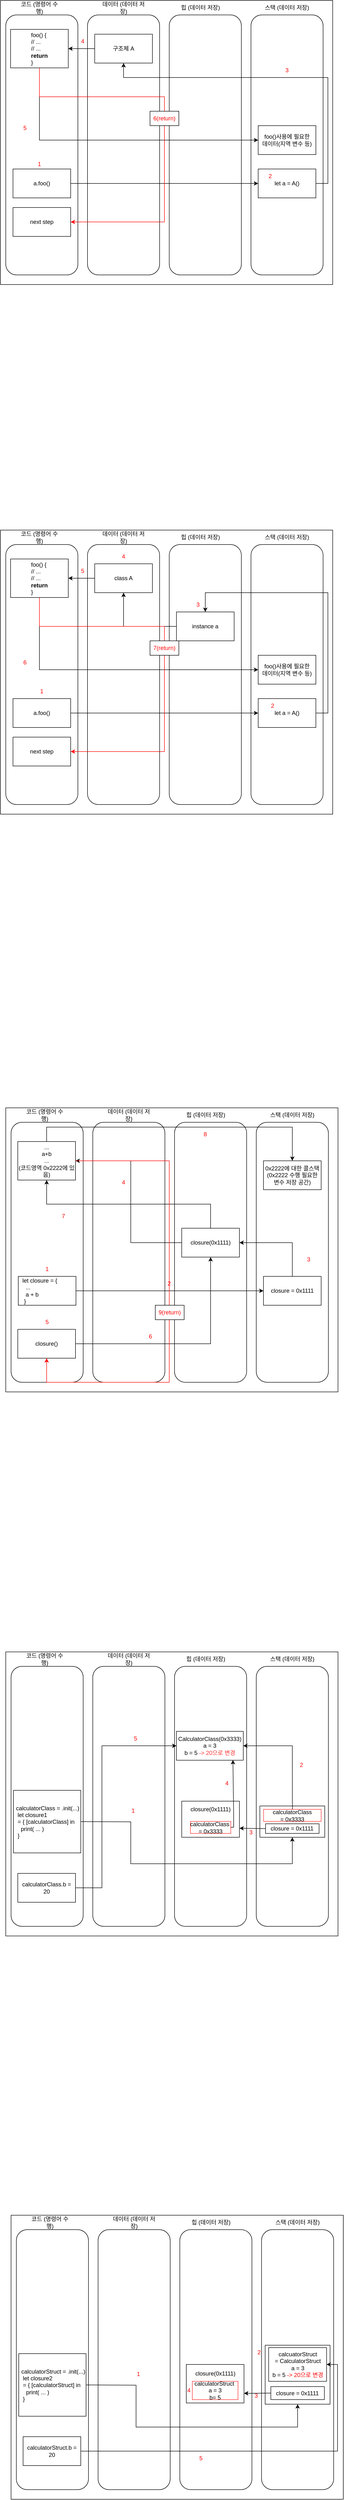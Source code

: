 <mxfile version="20.7.4" type="device"><diagram id="4_fy5eeyeW01tSd5Tfyv" name="페이지-1"><mxGraphModel dx="888" dy="675" grid="1" gridSize="10" guides="1" tooltips="1" connect="1" arrows="1" fold="1" page="1" pageScale="1" pageWidth="827" pageHeight="1169" math="0" shadow="0"><root><mxCell id="0"/><mxCell id="1" parent="0"/><mxCell id="aK59zzO3QtcPsTY-627k-2" value="" style="rounded=0;whiteSpace=wrap;html=1;" parent="1" vertex="1"><mxGeometry x="9" y="100" width="691" height="590" as="geometry"/></mxCell><mxCell id="aK59zzO3QtcPsTY-627k-4" value="" style="rounded=1;whiteSpace=wrap;html=1;" parent="1" vertex="1"><mxGeometry x="190" y="130" width="150" height="540" as="geometry"/></mxCell><mxCell id="aK59zzO3QtcPsTY-627k-5" value="" style="rounded=1;whiteSpace=wrap;html=1;" parent="1" vertex="1"><mxGeometry x="360" y="130" width="150" height="540" as="geometry"/></mxCell><mxCell id="aK59zzO3QtcPsTY-627k-6" value="" style="rounded=1;whiteSpace=wrap;html=1;" parent="1" vertex="1"><mxGeometry x="530" y="130" width="150" height="540" as="geometry"/></mxCell><mxCell id="aK59zzO3QtcPsTY-627k-7" value="구조체 A" style="rounded=0;whiteSpace=wrap;html=1;" parent="1" vertex="1"><mxGeometry x="205" y="170" width="120" height="60" as="geometry"/></mxCell><mxCell id="aK59zzO3QtcPsTY-627k-8" value="let a = A()" style="rounded=0;whiteSpace=wrap;html=1;" parent="1" vertex="1"><mxGeometry x="545" y="450" width="120" height="60" as="geometry"/></mxCell><mxCell id="aK59zzO3QtcPsTY-627k-10" value="" style="rounded=1;whiteSpace=wrap;html=1;" parent="1" vertex="1"><mxGeometry x="20" y="130" width="150" height="540" as="geometry"/></mxCell><mxCell id="aK59zzO3QtcPsTY-627k-11" value="a.foo()" style="rounded=0;whiteSpace=wrap;html=1;" parent="1" vertex="1"><mxGeometry x="35" y="450" width="120" height="60" as="geometry"/></mxCell><mxCell id="aK59zzO3QtcPsTY-627k-12" value="" style="endArrow=classic;html=1;rounded=0;exitX=1;exitY=0.5;exitDx=0;exitDy=0;entryX=0;entryY=0.5;entryDx=0;entryDy=0;" parent="1" source="aK59zzO3QtcPsTY-627k-11" target="aK59zzO3QtcPsTY-627k-8" edge="1"><mxGeometry width="50" height="50" relative="1" as="geometry"><mxPoint x="550" y="460" as="sourcePoint"/><mxPoint x="600" y="410" as="targetPoint"/><Array as="points"><mxPoint x="265" y="480"/></Array></mxGeometry></mxCell><mxCell id="aK59zzO3QtcPsTY-627k-13" value="&lt;div style=&quot;text-align: left&quot;&gt;&lt;span&gt;foo() {&lt;/span&gt;&lt;/div&gt;&lt;div style=&quot;text-align: left&quot;&gt;// ...&lt;/div&gt;&lt;div style=&quot;text-align: left&quot;&gt;// ...&lt;br&gt;&lt;b&gt;return&lt;/b&gt;&lt;/div&gt;&lt;div style=&quot;text-align: left&quot;&gt;&lt;span&gt;}&lt;/span&gt;&lt;/div&gt;" style="rounded=0;whiteSpace=wrap;html=1;" parent="1" vertex="1"><mxGeometry x="30" y="160" width="120" height="80" as="geometry"/></mxCell><mxCell id="aK59zzO3QtcPsTY-627k-14" value="" style="endArrow=classic;html=1;rounded=0;exitX=0;exitY=0.5;exitDx=0;exitDy=0;entryX=1;entryY=0.5;entryDx=0;entryDy=0;" parent="1" source="aK59zzO3QtcPsTY-627k-7" target="aK59zzO3QtcPsTY-627k-13" edge="1"><mxGeometry width="50" height="50" relative="1" as="geometry"><mxPoint x="550" y="440" as="sourcePoint"/><mxPoint x="600" y="390" as="targetPoint"/></mxGeometry></mxCell><mxCell id="aK59zzO3QtcPsTY-627k-15" value="" style="endArrow=classic;html=1;rounded=0;exitX=0.5;exitY=1;exitDx=0;exitDy=0;entryX=0;entryY=0.5;entryDx=0;entryDy=0;" parent="1" source="aK59zzO3QtcPsTY-627k-13" target="aK59zzO3QtcPsTY-627k-16" edge="1"><mxGeometry width="50" height="50" relative="1" as="geometry"><mxPoint x="550" y="440" as="sourcePoint"/><mxPoint x="600" y="390" as="targetPoint"/><Array as="points"><mxPoint x="90" y="390"/></Array></mxGeometry></mxCell><mxCell id="aK59zzO3QtcPsTY-627k-16" value="foo()사용에 필요한 &lt;br&gt;데이터(지역 변수 등)" style="rounded=0;whiteSpace=wrap;html=1;" parent="1" vertex="1"><mxGeometry x="545" y="360" width="120" height="60" as="geometry"/></mxCell><mxCell id="aK59zzO3QtcPsTY-627k-17" value="코드 (명령어 수행)" style="text;html=1;strokeColor=none;fillColor=none;align=center;verticalAlign=middle;whiteSpace=wrap;rounded=0;" parent="1" vertex="1"><mxGeometry x="45" y="100" width="90" height="30" as="geometry"/></mxCell><mxCell id="aK59zzO3QtcPsTY-627k-18" value="데이터 (데이터 저장)" style="text;html=1;strokeColor=none;fillColor=none;align=center;verticalAlign=middle;whiteSpace=wrap;rounded=0;" parent="1" vertex="1"><mxGeometry x="215" y="100" width="100" height="30" as="geometry"/></mxCell><mxCell id="aK59zzO3QtcPsTY-627k-19" value="힙 (데이터 저장)" style="text;html=1;strokeColor=none;fillColor=none;align=center;verticalAlign=middle;whiteSpace=wrap;rounded=0;" parent="1" vertex="1"><mxGeometry x="380" y="100" width="90" height="30" as="geometry"/></mxCell><mxCell id="aK59zzO3QtcPsTY-627k-20" value="스택 (데이터 저장)" style="text;html=1;strokeColor=none;fillColor=none;align=center;verticalAlign=middle;whiteSpace=wrap;rounded=0;" parent="1" vertex="1"><mxGeometry x="555" y="100" width="100" height="30" as="geometry"/></mxCell><mxCell id="aK59zzO3QtcPsTY-627k-21" value="&lt;font color=&quot;#ff0000&quot;&gt;1&lt;/font&gt;" style="text;html=1;strokeColor=none;fillColor=none;align=center;verticalAlign=middle;whiteSpace=wrap;rounded=0;" parent="1" vertex="1"><mxGeometry x="60" y="425" width="60" height="30" as="geometry"/></mxCell><mxCell id="aK59zzO3QtcPsTY-627k-22" value="&lt;font color=&quot;#ff0000&quot;&gt;2&lt;/font&gt;" style="text;html=1;strokeColor=none;fillColor=none;align=center;verticalAlign=middle;whiteSpace=wrap;rounded=0;" parent="1" vertex="1"><mxGeometry x="540" y="450" width="60" height="30" as="geometry"/></mxCell><mxCell id="aK59zzO3QtcPsTY-627k-23" value="&lt;font color=&quot;#ff0000&quot;&gt;3&lt;/font&gt;" style="text;html=1;strokeColor=none;fillColor=none;align=center;verticalAlign=middle;whiteSpace=wrap;rounded=0;" parent="1" vertex="1"><mxGeometry x="575" y="230" width="60" height="30" as="geometry"/></mxCell><mxCell id="aK59zzO3QtcPsTY-627k-24" value="&lt;font color=&quot;#ff0000&quot;&gt;4&lt;/font&gt;" style="text;html=1;strokeColor=none;fillColor=none;align=center;verticalAlign=middle;whiteSpace=wrap;rounded=0;" parent="1" vertex="1"><mxGeometry x="150" y="170" width="60" height="30" as="geometry"/></mxCell><mxCell id="aK59zzO3QtcPsTY-627k-26" value="next step" style="rounded=0;whiteSpace=wrap;html=1;" parent="1" vertex="1"><mxGeometry x="35" y="530" width="120" height="60" as="geometry"/></mxCell><mxCell id="aK59zzO3QtcPsTY-627k-28" value="" style="endArrow=classic;html=1;rounded=0;fontColor=#FF0000;exitX=0.5;exitY=1;exitDx=0;exitDy=0;entryX=1;entryY=0.5;entryDx=0;entryDy=0;strokeColor=#FF0000;" parent="1" source="aK59zzO3QtcPsTY-627k-13" target="aK59zzO3QtcPsTY-627k-26" edge="1"><mxGeometry width="50" height="50" relative="1" as="geometry"><mxPoint x="550" y="410" as="sourcePoint"/><mxPoint x="600" y="360" as="targetPoint"/><Array as="points"><mxPoint x="90" y="300"/><mxPoint x="350" y="300"/><mxPoint x="350" y="560"/></Array></mxGeometry></mxCell><mxCell id="aK59zzO3QtcPsTY-627k-29" value="&lt;font color=&quot;#ff0000&quot;&gt;5&lt;/font&gt;" style="text;html=1;strokeColor=none;fillColor=none;align=center;verticalAlign=middle;whiteSpace=wrap;rounded=0;" parent="1" vertex="1"><mxGeometry x="30" y="350" width="60" height="30" as="geometry"/></mxCell><mxCell id="aK59zzO3QtcPsTY-627k-25" value="&lt;font color=&quot;#ff0000&quot;&gt;6(return)&lt;/font&gt;" style="text;html=1;strokeColor=default;fillColor=default;align=center;verticalAlign=middle;whiteSpace=wrap;rounded=0;" parent="1" vertex="1"><mxGeometry x="320" y="330" width="60" height="30" as="geometry"/></mxCell><mxCell id="aK59zzO3QtcPsTY-627k-31" value="" style="rounded=0;whiteSpace=wrap;html=1;" parent="1" vertex="1"><mxGeometry x="9" y="1200" width="691" height="590" as="geometry"/></mxCell><mxCell id="aK59zzO3QtcPsTY-627k-32" value="" style="rounded=1;whiteSpace=wrap;html=1;" parent="1" vertex="1"><mxGeometry x="190" y="1230" width="150" height="540" as="geometry"/></mxCell><mxCell id="aK59zzO3QtcPsTY-627k-33" value="" style="rounded=1;whiteSpace=wrap;html=1;" parent="1" vertex="1"><mxGeometry x="360" y="1230" width="150" height="540" as="geometry"/></mxCell><mxCell id="aK59zzO3QtcPsTY-627k-34" value="" style="rounded=1;whiteSpace=wrap;html=1;" parent="1" vertex="1"><mxGeometry x="530" y="1230" width="150" height="540" as="geometry"/></mxCell><mxCell id="aK59zzO3QtcPsTY-627k-35" value="class A" style="rounded=0;whiteSpace=wrap;html=1;" parent="1" vertex="1"><mxGeometry x="205" y="1270" width="120" height="60" as="geometry"/></mxCell><mxCell id="aK59zzO3QtcPsTY-627k-36" value="let a = A()" style="rounded=0;whiteSpace=wrap;html=1;" parent="1" vertex="1"><mxGeometry x="545" y="1550" width="120" height="60" as="geometry"/></mxCell><mxCell id="aK59zzO3QtcPsTY-627k-37" value="" style="rounded=1;whiteSpace=wrap;html=1;" parent="1" vertex="1"><mxGeometry x="20" y="1230" width="150" height="540" as="geometry"/></mxCell><mxCell id="aK59zzO3QtcPsTY-627k-38" value="a.foo()" style="rounded=0;whiteSpace=wrap;html=1;" parent="1" vertex="1"><mxGeometry x="35" y="1550" width="120" height="60" as="geometry"/></mxCell><mxCell id="aK59zzO3QtcPsTY-627k-40" value="&lt;div style=&quot;text-align: left&quot;&gt;&lt;span&gt;foo() {&lt;/span&gt;&lt;/div&gt;&lt;div style=&quot;text-align: left&quot;&gt;// ...&lt;/div&gt;&lt;div style=&quot;text-align: left&quot;&gt;// ...&lt;br&gt;&lt;b&gt;return&lt;/b&gt;&lt;/div&gt;&lt;div style=&quot;text-align: left&quot;&gt;&lt;span&gt;}&lt;/span&gt;&lt;/div&gt;" style="rounded=0;whiteSpace=wrap;html=1;" parent="1" vertex="1"><mxGeometry x="30" y="1260" width="120" height="80" as="geometry"/></mxCell><mxCell id="aK59zzO3QtcPsTY-627k-41" value="" style="endArrow=classic;html=1;rounded=0;exitX=0;exitY=0.5;exitDx=0;exitDy=0;entryX=1;entryY=0.5;entryDx=0;entryDy=0;" parent="1" source="aK59zzO3QtcPsTY-627k-35" target="aK59zzO3QtcPsTY-627k-40" edge="1"><mxGeometry width="50" height="50" relative="1" as="geometry"><mxPoint x="550" y="1540" as="sourcePoint"/><mxPoint x="600" y="1490" as="targetPoint"/></mxGeometry></mxCell><mxCell id="aK59zzO3QtcPsTY-627k-43" value="foo()사용에 필요한 &lt;br&gt;데이터(지역 변수 등)" style="rounded=0;whiteSpace=wrap;html=1;" parent="1" vertex="1"><mxGeometry x="545" y="1460" width="120" height="60" as="geometry"/></mxCell><mxCell id="aK59zzO3QtcPsTY-627k-44" value="코드 (명령어 수행)" style="text;html=1;strokeColor=none;fillColor=none;align=center;verticalAlign=middle;whiteSpace=wrap;rounded=0;" parent="1" vertex="1"><mxGeometry x="45" y="1200" width="90" height="30" as="geometry"/></mxCell><mxCell id="aK59zzO3QtcPsTY-627k-45" value="데이터 (데이터 저장)" style="text;html=1;strokeColor=none;fillColor=none;align=center;verticalAlign=middle;whiteSpace=wrap;rounded=0;" parent="1" vertex="1"><mxGeometry x="215" y="1200" width="100" height="30" as="geometry"/></mxCell><mxCell id="aK59zzO3QtcPsTY-627k-46" value="힙 (데이터 저장)" style="text;html=1;strokeColor=none;fillColor=none;align=center;verticalAlign=middle;whiteSpace=wrap;rounded=0;" parent="1" vertex="1"><mxGeometry x="380" y="1200" width="90" height="30" as="geometry"/></mxCell><mxCell id="aK59zzO3QtcPsTY-627k-47" value="스택 (데이터 저장)" style="text;html=1;strokeColor=none;fillColor=none;align=center;verticalAlign=middle;whiteSpace=wrap;rounded=0;" parent="1" vertex="1"><mxGeometry x="555" y="1200" width="100" height="30" as="geometry"/></mxCell><mxCell id="aK59zzO3QtcPsTY-627k-52" value="next step" style="rounded=0;whiteSpace=wrap;html=1;" parent="1" vertex="1"><mxGeometry x="35" y="1630" width="120" height="60" as="geometry"/></mxCell><mxCell id="aK59zzO3QtcPsTY-627k-56" value="" style="endArrow=classic;html=1;rounded=0;fontColor=#FF0000;exitX=1;exitY=0.5;exitDx=0;exitDy=0;entryX=0.5;entryY=1;entryDx=0;entryDy=0;" parent="1" source="aK59zzO3QtcPsTY-627k-8" target="aK59zzO3QtcPsTY-627k-7" edge="1"><mxGeometry width="50" height="50" relative="1" as="geometry"><mxPoint x="550" y="410" as="sourcePoint"/><mxPoint x="600" y="360" as="targetPoint"/><Array as="points"><mxPoint x="690" y="480"/><mxPoint x="690" y="260"/><mxPoint x="265" y="260"/></Array></mxGeometry></mxCell><mxCell id="aK59zzO3QtcPsTY-627k-57" value="instance a" style="rounded=0;whiteSpace=wrap;html=1;" parent="1" vertex="1"><mxGeometry x="375" y="1370" width="120" height="60" as="geometry"/></mxCell><mxCell id="aK59zzO3QtcPsTY-627k-58" value="" style="endArrow=classic;html=1;rounded=0;fontColor=#FF0000;strokeColor=#000000;exitX=1;exitY=0.5;exitDx=0;exitDy=0;entryX=0;entryY=0.5;entryDx=0;entryDy=0;" parent="1" source="aK59zzO3QtcPsTY-627k-38" target="aK59zzO3QtcPsTY-627k-36" edge="1"><mxGeometry width="50" height="50" relative="1" as="geometry"><mxPoint x="550" y="1530" as="sourcePoint"/><mxPoint x="600" y="1480" as="targetPoint"/></mxGeometry></mxCell><mxCell id="aK59zzO3QtcPsTY-627k-59" value="" style="endArrow=classic;html=1;rounded=0;fontColor=#FF0000;strokeColor=#000000;exitX=1;exitY=0.5;exitDx=0;exitDy=0;entryX=0.5;entryY=0;entryDx=0;entryDy=0;" parent="1" source="aK59zzO3QtcPsTY-627k-36" target="aK59zzO3QtcPsTY-627k-57" edge="1"><mxGeometry width="50" height="50" relative="1" as="geometry"><mxPoint x="550" y="1570" as="sourcePoint"/><mxPoint x="600" y="1520" as="targetPoint"/><Array as="points"><mxPoint x="690" y="1580"/><mxPoint x="690" y="1330"/><mxPoint x="435" y="1330"/></Array></mxGeometry></mxCell><mxCell id="aK59zzO3QtcPsTY-627k-60" value="" style="endArrow=classic;html=1;rounded=0;fontColor=#FF0000;strokeColor=#000000;exitX=0;exitY=0.5;exitDx=0;exitDy=0;entryX=0.5;entryY=1;entryDx=0;entryDy=0;" parent="1" source="aK59zzO3QtcPsTY-627k-57" target="aK59zzO3QtcPsTY-627k-35" edge="1"><mxGeometry width="50" height="50" relative="1" as="geometry"><mxPoint x="550" y="1570" as="sourcePoint"/><mxPoint x="600" y="1520" as="targetPoint"/><Array as="points"><mxPoint x="265" y="1400"/></Array></mxGeometry></mxCell><mxCell id="aK59zzO3QtcPsTY-627k-61" value="" style="endArrow=classic;html=1;rounded=0;fontColor=#FF0000;strokeColor=#000000;exitX=0.5;exitY=1;exitDx=0;exitDy=0;entryX=0;entryY=0.5;entryDx=0;entryDy=0;" parent="1" source="aK59zzO3QtcPsTY-627k-40" target="aK59zzO3QtcPsTY-627k-43" edge="1"><mxGeometry width="50" height="50" relative="1" as="geometry"><mxPoint x="550" y="1330" as="sourcePoint"/><mxPoint x="600" y="1280" as="targetPoint"/><Array as="points"><mxPoint x="90" y="1490"/></Array></mxGeometry></mxCell><mxCell id="aK59zzO3QtcPsTY-627k-62" value="" style="endArrow=classic;html=1;rounded=0;fontColor=#FF0000;strokeColor=#FF0000;" parent="1" source="aK59zzO3QtcPsTY-627k-40" target="aK59zzO3QtcPsTY-627k-52" edge="1"><mxGeometry width="50" height="50" relative="1" as="geometry"><mxPoint x="90" y="1340" as="sourcePoint"/><mxPoint x="155" y="1660" as="targetPoint"/><Array as="points"><mxPoint x="90" y="1400"/><mxPoint x="350" y="1400"/><mxPoint x="350" y="1660"/></Array></mxGeometry></mxCell><mxCell id="aK59zzO3QtcPsTY-627k-63" value="&lt;font color=&quot;#ff0000&quot;&gt;7(return)&lt;/font&gt;" style="text;html=1;strokeColor=default;fillColor=default;align=center;verticalAlign=middle;whiteSpace=wrap;rounded=0;" parent="1" vertex="1"><mxGeometry x="320" y="1430" width="60" height="30" as="geometry"/></mxCell><mxCell id="aK59zzO3QtcPsTY-627k-64" value="&lt;font color=&quot;#ff0000&quot;&gt;1&lt;/font&gt;" style="text;html=1;strokeColor=none;fillColor=none;align=center;verticalAlign=middle;whiteSpace=wrap;rounded=0;" parent="1" vertex="1"><mxGeometry x="65" y="1520" width="60" height="30" as="geometry"/></mxCell><mxCell id="aK59zzO3QtcPsTY-627k-65" value="&lt;font color=&quot;#ff0000&quot;&gt;2&lt;/font&gt;" style="text;html=1;strokeColor=none;fillColor=none;align=center;verticalAlign=middle;whiteSpace=wrap;rounded=0;" parent="1" vertex="1"><mxGeometry x="545" y="1550" width="60" height="30" as="geometry"/></mxCell><mxCell id="aK59zzO3QtcPsTY-627k-66" value="&lt;font color=&quot;#ff0000&quot;&gt;3&lt;/font&gt;" style="text;html=1;strokeColor=none;fillColor=none;align=center;verticalAlign=middle;whiteSpace=wrap;rounded=0;" parent="1" vertex="1"><mxGeometry x="390" y="1340" width="60" height="30" as="geometry"/></mxCell><mxCell id="aK59zzO3QtcPsTY-627k-67" value="&lt;font color=&quot;#ff0000&quot;&gt;4&lt;/font&gt;" style="text;html=1;strokeColor=none;fillColor=none;align=center;verticalAlign=middle;whiteSpace=wrap;rounded=0;" parent="1" vertex="1"><mxGeometry x="235" y="1240" width="60" height="30" as="geometry"/></mxCell><mxCell id="aK59zzO3QtcPsTY-627k-68" value="&lt;font color=&quot;#ff0000&quot;&gt;5&lt;/font&gt;" style="text;html=1;strokeColor=none;fillColor=none;align=center;verticalAlign=middle;whiteSpace=wrap;rounded=0;" parent="1" vertex="1"><mxGeometry x="150" y="1270" width="60" height="30" as="geometry"/></mxCell><mxCell id="aK59zzO3QtcPsTY-627k-69" value="&lt;font color=&quot;#ff0000&quot;&gt;6&lt;/font&gt;" style="text;html=1;strokeColor=none;fillColor=none;align=center;verticalAlign=middle;whiteSpace=wrap;rounded=0;" parent="1" vertex="1"><mxGeometry x="30" y="1460" width="60" height="30" as="geometry"/></mxCell><mxCell id="ubq8-I50YUAPj4dd4TYB-1" value="" style="rounded=0;whiteSpace=wrap;html=1;" vertex="1" parent="1"><mxGeometry x="20" y="2400" width="691" height="590" as="geometry"/></mxCell><mxCell id="ubq8-I50YUAPj4dd4TYB-2" value="" style="rounded=1;whiteSpace=wrap;html=1;" vertex="1" parent="1"><mxGeometry x="201" y="2430" width="150" height="540" as="geometry"/></mxCell><mxCell id="ubq8-I50YUAPj4dd4TYB-3" value="" style="rounded=1;whiteSpace=wrap;html=1;" vertex="1" parent="1"><mxGeometry x="371" y="2430" width="150" height="540" as="geometry"/></mxCell><mxCell id="ubq8-I50YUAPj4dd4TYB-4" value="" style="rounded=1;whiteSpace=wrap;html=1;" vertex="1" parent="1"><mxGeometry x="541" y="2430" width="150" height="540" as="geometry"/></mxCell><mxCell id="ubq8-I50YUAPj4dd4TYB-7" value="" style="rounded=1;whiteSpace=wrap;html=1;" vertex="1" parent="1"><mxGeometry x="31" y="2430" width="150" height="540" as="geometry"/></mxCell><mxCell id="ubq8-I50YUAPj4dd4TYB-8" value="&amp;nbsp; let closure = {&amp;nbsp;&lt;br&gt;&amp;nbsp; &amp;nbsp; ...&amp;nbsp;&lt;br&gt;&amp;nbsp; &amp;nbsp; a + b&lt;br&gt;&amp;nbsp; &amp;nbsp;}" style="rounded=0;whiteSpace=wrap;html=1;align=left;" vertex="1" parent="1"><mxGeometry x="46" y="2750" width="120" height="60" as="geometry"/></mxCell><mxCell id="ubq8-I50YUAPj4dd4TYB-12" value="코드 (명령어 수행)" style="text;html=1;strokeColor=none;fillColor=none;align=center;verticalAlign=middle;whiteSpace=wrap;rounded=0;" vertex="1" parent="1"><mxGeometry x="56" y="2400" width="90" height="30" as="geometry"/></mxCell><mxCell id="ubq8-I50YUAPj4dd4TYB-13" value="데이터 (데이터 저장)" style="text;html=1;strokeColor=none;fillColor=none;align=center;verticalAlign=middle;whiteSpace=wrap;rounded=0;" vertex="1" parent="1"><mxGeometry x="226" y="2400" width="100" height="30" as="geometry"/></mxCell><mxCell id="ubq8-I50YUAPj4dd4TYB-14" value="힙 (데이터 저장)" style="text;html=1;strokeColor=none;fillColor=none;align=center;verticalAlign=middle;whiteSpace=wrap;rounded=0;" vertex="1" parent="1"><mxGeometry x="391" y="2400" width="90" height="30" as="geometry"/></mxCell><mxCell id="ubq8-I50YUAPj4dd4TYB-15" value="스택 (데이터 저장)" style="text;html=1;strokeColor=none;fillColor=none;align=center;verticalAlign=middle;whiteSpace=wrap;rounded=0;" vertex="1" parent="1"><mxGeometry x="566" y="2400" width="100" height="30" as="geometry"/></mxCell><mxCell id="ubq8-I50YUAPj4dd4TYB-16" value="closure()" style="rounded=0;whiteSpace=wrap;html=1;" vertex="1" parent="1"><mxGeometry x="45" y="2860" width="120" height="60" as="geometry"/></mxCell><mxCell id="ubq8-I50YUAPj4dd4TYB-18" value="" style="endArrow=classic;html=1;rounded=0;fontColor=#FF0000;strokeColor=#000000;exitX=1;exitY=0.5;exitDx=0;exitDy=0;entryX=0;entryY=0.5;entryDx=0;entryDy=0;" edge="1" parent="1" source="ubq8-I50YUAPj4dd4TYB-8"><mxGeometry width="50" height="50" relative="1" as="geometry"><mxPoint x="561" y="2730" as="sourcePoint"/><mxPoint x="556" y="2780" as="targetPoint"/></mxGeometry></mxCell><mxCell id="ubq8-I50YUAPj4dd4TYB-24" value="&lt;font color=&quot;#ff0000&quot;&gt;1&lt;/font&gt;" style="text;html=1;strokeColor=none;fillColor=none;align=center;verticalAlign=middle;whiteSpace=wrap;rounded=0;" vertex="1" parent="1"><mxGeometry x="76" y="2720" width="60" height="30" as="geometry"/></mxCell><mxCell id="ubq8-I50YUAPj4dd4TYB-30" value="closure = 0x1111" style="rounded=0;whiteSpace=wrap;html=1;" vertex="1" parent="1"><mxGeometry x="556" y="2750" width="120" height="60" as="geometry"/></mxCell><mxCell id="ubq8-I50YUAPj4dd4TYB-31" value="closure(0x1111)" style="rounded=0;whiteSpace=wrap;html=1;" vertex="1" parent="1"><mxGeometry x="386" y="2650" width="120" height="60" as="geometry"/></mxCell><mxCell id="ubq8-I50YUAPj4dd4TYB-33" value="...&lt;br&gt;a+b&lt;br&gt;...&lt;br&gt;(코드영역 0x2222에 있음)" style="rounded=0;whiteSpace=wrap;html=1;" vertex="1" parent="1"><mxGeometry x="45" y="2470" width="120" height="80" as="geometry"/></mxCell><mxCell id="ubq8-I50YUAPj4dd4TYB-34" value="&lt;font color=&quot;#ff0000&quot;&gt;2&lt;/font&gt;" style="text;html=1;strokeColor=none;fillColor=none;align=center;verticalAlign=middle;whiteSpace=wrap;rounded=0;" vertex="1" parent="1"><mxGeometry x="330" y="2750" width="60" height="30" as="geometry"/></mxCell><mxCell id="ubq8-I50YUAPj4dd4TYB-35" value="&lt;font color=&quot;#ff0000&quot;&gt;3&lt;/font&gt;" style="text;html=1;strokeColor=none;fillColor=none;align=center;verticalAlign=middle;whiteSpace=wrap;rounded=0;" vertex="1" parent="1"><mxGeometry x="620" y="2700" width="60" height="30" as="geometry"/></mxCell><mxCell id="ubq8-I50YUAPj4dd4TYB-36" value="" style="endArrow=classic;html=1;rounded=0;fontColor=#FF0000;strokeColor=#000000;exitX=0.5;exitY=0;exitDx=0;exitDy=0;entryX=1;entryY=0.5;entryDx=0;entryDy=0;" edge="1" parent="1" source="ubq8-I50YUAPj4dd4TYB-30" target="ubq8-I50YUAPj4dd4TYB-31"><mxGeometry width="50" height="50" relative="1" as="geometry"><mxPoint x="176" y="2790" as="sourcePoint"/><mxPoint x="566" y="2790" as="targetPoint"/><Array as="points"><mxPoint x="616" y="2680"/></Array></mxGeometry></mxCell><mxCell id="ubq8-I50YUAPj4dd4TYB-37" value="" style="endArrow=classic;html=1;rounded=0;fontColor=#FF0000;strokeColor=#000000;exitX=0;exitY=0.5;exitDx=0;exitDy=0;entryX=1;entryY=0.5;entryDx=0;entryDy=0;" edge="1" parent="1" source="ubq8-I50YUAPj4dd4TYB-31" target="ubq8-I50YUAPj4dd4TYB-33"><mxGeometry width="50" height="50" relative="1" as="geometry"><mxPoint x="626" y="2760" as="sourcePoint"/><mxPoint x="516" y="2690" as="targetPoint"/><Array as="points"><mxPoint x="280" y="2680"/><mxPoint x="280" y="2510"/></Array></mxGeometry></mxCell><mxCell id="ubq8-I50YUAPj4dd4TYB-38" value="&lt;font color=&quot;#ff0000&quot;&gt;4&lt;/font&gt;" style="text;html=1;strokeColor=none;fillColor=none;align=center;verticalAlign=middle;whiteSpace=wrap;rounded=0;" vertex="1" parent="1"><mxGeometry x="235" y="2540" width="60" height="30" as="geometry"/></mxCell><mxCell id="ubq8-I50YUAPj4dd4TYB-39" value="&lt;font color=&quot;#ff0000&quot;&gt;5&lt;/font&gt;" style="text;html=1;strokeColor=none;fillColor=none;align=center;verticalAlign=middle;whiteSpace=wrap;rounded=0;" vertex="1" parent="1"><mxGeometry x="76" y="2830" width="60" height="30" as="geometry"/></mxCell><mxCell id="ubq8-I50YUAPj4dd4TYB-41" value="" style="endArrow=classic;html=1;rounded=0;fontColor=#FF0000;strokeColor=#000000;exitX=1;exitY=0.5;exitDx=0;exitDy=0;entryX=0.5;entryY=1;entryDx=0;entryDy=0;" edge="1" parent="1" source="ubq8-I50YUAPj4dd4TYB-16" target="ubq8-I50YUAPj4dd4TYB-31"><mxGeometry width="50" height="50" relative="1" as="geometry"><mxPoint x="176" y="2790" as="sourcePoint"/><mxPoint x="566" y="2790" as="targetPoint"/><Array as="points"><mxPoint x="446" y="2890"/></Array></mxGeometry></mxCell><mxCell id="ubq8-I50YUAPj4dd4TYB-42" value="" style="endArrow=classic;html=1;rounded=0;fontColor=#FF0000;strokeColor=#000000;exitX=0.5;exitY=0;exitDx=0;exitDy=0;entryX=0.5;entryY=1;entryDx=0;entryDy=0;" edge="1" parent="1" source="ubq8-I50YUAPj4dd4TYB-31" target="ubq8-I50YUAPj4dd4TYB-33"><mxGeometry width="50" height="50" relative="1" as="geometry"><mxPoint x="175" y="2900" as="sourcePoint"/><mxPoint x="456" y="2720" as="targetPoint"/><Array as="points"><mxPoint x="446" y="2600"/><mxPoint x="105" y="2600"/></Array></mxGeometry></mxCell><mxCell id="ubq8-I50YUAPj4dd4TYB-43" value="&lt;font color=&quot;#ff0000&quot;&gt;6&lt;/font&gt;" style="text;html=1;strokeColor=none;fillColor=none;align=center;verticalAlign=middle;whiteSpace=wrap;rounded=0;" vertex="1" parent="1"><mxGeometry x="291" y="2860" width="60" height="30" as="geometry"/></mxCell><mxCell id="ubq8-I50YUAPj4dd4TYB-44" value="&lt;font color=&quot;#ff0000&quot;&gt;7&lt;/font&gt;" style="text;html=1;strokeColor=none;fillColor=none;align=center;verticalAlign=middle;whiteSpace=wrap;rounded=0;" vertex="1" parent="1"><mxGeometry x="110" y="2610" width="60" height="30" as="geometry"/></mxCell><mxCell id="ubq8-I50YUAPj4dd4TYB-45" value="" style="endArrow=classic;html=1;rounded=0;exitX=0.5;exitY=0;exitDx=0;exitDy=0;" edge="1" parent="1" source="ubq8-I50YUAPj4dd4TYB-33" target="ubq8-I50YUAPj4dd4TYB-46"><mxGeometry width="50" height="50" relative="1" as="geometry"><mxPoint x="390" y="2600" as="sourcePoint"/><mxPoint x="440" y="2550" as="targetPoint"/><Array as="points"><mxPoint x="105" y="2440"/><mxPoint x="616" y="2440"/></Array></mxGeometry></mxCell><mxCell id="ubq8-I50YUAPj4dd4TYB-46" value="0x2222에 대한 콜스택&lt;br&gt;(0x2222 수행 필요한 변수 저장 공간)" style="rounded=0;whiteSpace=wrap;html=1;" vertex="1" parent="1"><mxGeometry x="556" y="2510" width="120" height="60" as="geometry"/></mxCell><mxCell id="ubq8-I50YUAPj4dd4TYB-47" value="&lt;font color=&quot;#ff0000&quot;&gt;8&lt;/font&gt;" style="text;html=1;strokeColor=none;fillColor=none;align=center;verticalAlign=middle;whiteSpace=wrap;rounded=0;" vertex="1" parent="1"><mxGeometry x="405" y="2440" width="60" height="30" as="geometry"/></mxCell><mxCell id="ubq8-I50YUAPj4dd4TYB-49" value="" style="endArrow=classic;html=1;rounded=0;fontColor=#FF0000;strokeColor=#FF0000;entryX=0.5;entryY=1;entryDx=0;entryDy=0;exitX=1;exitY=0.5;exitDx=0;exitDy=0;" edge="1" parent="1" source="ubq8-I50YUAPj4dd4TYB-33" target="ubq8-I50YUAPj4dd4TYB-16"><mxGeometry width="50" height="50" relative="1" as="geometry"><mxPoint x="165" y="2450" as="sourcePoint"/><mxPoint x="230" y="2770" as="targetPoint"/><Array as="points"><mxPoint x="165" y="2510"/><mxPoint x="360" y="2510"/><mxPoint x="360" y="2640"/><mxPoint x="360" y="2970"/><mxPoint x="105" y="2970"/></Array></mxGeometry></mxCell><mxCell id="ubq8-I50YUAPj4dd4TYB-48" value="&lt;font color=&quot;#ff0000&quot;&gt;9(return)&lt;/font&gt;" style="text;html=1;strokeColor=default;fillColor=default;align=center;verticalAlign=middle;whiteSpace=wrap;rounded=0;" vertex="1" parent="1"><mxGeometry x="331" y="2810" width="60" height="30" as="geometry"/></mxCell><mxCell id="ubq8-I50YUAPj4dd4TYB-83" value="" style="rounded=0;whiteSpace=wrap;html=1;" vertex="1" parent="1"><mxGeometry x="20" y="3530" width="691" height="590" as="geometry"/></mxCell><mxCell id="ubq8-I50YUAPj4dd4TYB-84" value="" style="rounded=1;whiteSpace=wrap;html=1;" vertex="1" parent="1"><mxGeometry x="201" y="3560" width="150" height="540" as="geometry"/></mxCell><mxCell id="ubq8-I50YUAPj4dd4TYB-85" value="" style="rounded=1;whiteSpace=wrap;html=1;" vertex="1" parent="1"><mxGeometry x="371" y="3560" width="150" height="540" as="geometry"/></mxCell><mxCell id="ubq8-I50YUAPj4dd4TYB-86" value="" style="rounded=1;whiteSpace=wrap;html=1;" vertex="1" parent="1"><mxGeometry x="541" y="3560" width="150" height="540" as="geometry"/></mxCell><mxCell id="ubq8-I50YUAPj4dd4TYB-87" value="" style="rounded=1;whiteSpace=wrap;html=1;" vertex="1" parent="1"><mxGeometry x="31" y="3560" width="150" height="540" as="geometry"/></mxCell><mxCell id="ubq8-I50YUAPj4dd4TYB-88" value="&amp;nbsp;calculatorClass = .init(...)&lt;br&gt;&amp;nbsp; let closure1 &lt;br&gt;&amp;nbsp; = { [calculatorClass] in&amp;nbsp;&lt;br&gt;&amp;nbsp; &amp;nbsp; print( ... )&lt;br&gt;&amp;nbsp; }" style="rounded=0;whiteSpace=wrap;html=1;align=left;" vertex="1" parent="1"><mxGeometry x="36" y="3817.5" width="140" height="130" as="geometry"/></mxCell><mxCell id="ubq8-I50YUAPj4dd4TYB-89" value="코드 (명령어 수행)" style="text;html=1;strokeColor=none;fillColor=none;align=center;verticalAlign=middle;whiteSpace=wrap;rounded=0;" vertex="1" parent="1"><mxGeometry x="56" y="3530" width="90" height="30" as="geometry"/></mxCell><mxCell id="ubq8-I50YUAPj4dd4TYB-90" value="데이터 (데이터 저장)" style="text;html=1;strokeColor=none;fillColor=none;align=center;verticalAlign=middle;whiteSpace=wrap;rounded=0;" vertex="1" parent="1"><mxGeometry x="226" y="3530" width="100" height="30" as="geometry"/></mxCell><mxCell id="ubq8-I50YUAPj4dd4TYB-91" value="힙 (데이터 저장)" style="text;html=1;strokeColor=none;fillColor=none;align=center;verticalAlign=middle;whiteSpace=wrap;rounded=0;" vertex="1" parent="1"><mxGeometry x="391" y="3530" width="90" height="30" as="geometry"/></mxCell><mxCell id="ubq8-I50YUAPj4dd4TYB-92" value="스택 (데이터 저장)" style="text;html=1;strokeColor=none;fillColor=none;align=center;verticalAlign=middle;whiteSpace=wrap;rounded=0;" vertex="1" parent="1"><mxGeometry x="566" y="3530" width="100" height="30" as="geometry"/></mxCell><mxCell id="ubq8-I50YUAPj4dd4TYB-93" value="calculatorClass.b = 20" style="rounded=0;whiteSpace=wrap;html=1;" vertex="1" parent="1"><mxGeometry x="45" y="3990" width="120" height="60" as="geometry"/></mxCell><mxCell id="ubq8-I50YUAPj4dd4TYB-96" value="&lt;br&gt;&lt;br&gt;" style="rounded=0;whiteSpace=wrap;html=1;" vertex="1" parent="1"><mxGeometry x="548.5" y="3850" width="135" height="65" as="geometry"/></mxCell><mxCell id="ubq8-I50YUAPj4dd4TYB-97" value="&lt;div style=&quot;&quot;&gt;&lt;span style=&quot;background-color: initial;&quot;&gt;closure(0x1111)&lt;/span&gt;&lt;/div&gt;&lt;div style=&quot;&quot;&gt;&lt;span style=&quot;background-color: initial;&quot;&gt;&lt;br&gt;&lt;/span&gt;&lt;/div&gt;&lt;div style=&quot;&quot;&gt;&lt;br&gt;&lt;/div&gt;&lt;div style=&quot;&quot;&gt;&lt;br&gt;&lt;/div&gt;" style="rounded=0;whiteSpace=wrap;html=1;align=center;" vertex="1" parent="1"><mxGeometry x="386" y="3840" width="120" height="75" as="geometry"/></mxCell><mxCell id="ubq8-I50YUAPj4dd4TYB-100" value="&lt;font color=&quot;#ff0000&quot;&gt;1&lt;/font&gt;" style="text;html=1;strokeColor=none;fillColor=none;align=center;verticalAlign=middle;whiteSpace=wrap;rounded=0;" vertex="1" parent="1"><mxGeometry x="255" y="3845" width="60" height="30" as="geometry"/></mxCell><mxCell id="ubq8-I50YUAPj4dd4TYB-114" value="CalculatorClass(0x3333)&lt;br&gt;a = 3&lt;br&gt;b = 5 &lt;font color=&quot;#ff3333&quot;&gt;-&amp;gt; 20으로 변경&lt;/font&gt;" style="rounded=0;whiteSpace=wrap;html=1;" vertex="1" parent="1"><mxGeometry x="375" y="3695" width="139" height="60" as="geometry"/></mxCell><mxCell id="ubq8-I50YUAPj4dd4TYB-115" value="" style="endArrow=classic;html=1;rounded=0;fontColor=#FF3333;exitX=1;exitY=0.5;exitDx=0;exitDy=0;entryX=0.5;entryY=1;entryDx=0;entryDy=0;" edge="1" parent="1" source="ubq8-I50YUAPj4dd4TYB-88" target="ubq8-I50YUAPj4dd4TYB-96"><mxGeometry width="50" height="50" relative="1" as="geometry"><mxPoint x="390" y="3870" as="sourcePoint"/><mxPoint x="440" y="3820" as="targetPoint"/><Array as="points"><mxPoint x="280" y="3883"/><mxPoint x="280" y="3970"/><mxPoint x="616" y="3970"/></Array></mxGeometry></mxCell><mxCell id="ubq8-I50YUAPj4dd4TYB-116" value="&lt;div style=&quot;border-color: var(--border-color); color: rgb(0, 0, 0);&quot;&gt;calculatorClass&amp;nbsp;&lt;/div&gt;&lt;div style=&quot;border-color: var(--border-color); color: rgb(0, 0, 0);&quot;&gt;= 0x3333&lt;/div&gt;" style="rounded=0;whiteSpace=wrap;html=1;fontColor=#FF3333;strokeColor=#FF3333;" vertex="1" parent="1"><mxGeometry x="404" y="3882" width="84" height="25" as="geometry"/></mxCell><mxCell id="ubq8-I50YUAPj4dd4TYB-118" value="calculatorClass&lt;br&gt;= 0x3333" style="rounded=0;whiteSpace=wrap;html=1;strokeColor=#FF3333;" vertex="1" parent="1"><mxGeometry x="556.25" y="3857" width="119.75" height="25" as="geometry"/></mxCell><mxCell id="ubq8-I50YUAPj4dd4TYB-119" value="" style="endArrow=classic;html=1;rounded=0;fontColor=#FF3333;entryX=1;entryY=0.5;entryDx=0;entryDy=0;exitX=0.5;exitY=0;exitDx=0;exitDy=0;" edge="1" parent="1" source="ubq8-I50YUAPj4dd4TYB-118" target="ubq8-I50YUAPj4dd4TYB-114"><mxGeometry width="50" height="50" relative="1" as="geometry"><mxPoint x="390" y="3900" as="sourcePoint"/><mxPoint x="440" y="3850" as="targetPoint"/><Array as="points"><mxPoint x="616" y="3725"/></Array></mxGeometry></mxCell><mxCell id="ubq8-I50YUAPj4dd4TYB-122" value="" style="endArrow=classic;html=1;rounded=0;fontColor=#FF3333;exitX=1;exitY=0.5;exitDx=0;exitDy=0;entryX=0.845;entryY=0.992;entryDx=0;entryDy=0;entryPerimeter=0;" edge="1" parent="1" source="ubq8-I50YUAPj4dd4TYB-116" target="ubq8-I50YUAPj4dd4TYB-114"><mxGeometry width="50" height="50" relative="1" as="geometry"><mxPoint x="390" y="3900" as="sourcePoint"/><mxPoint x="440" y="3850" as="targetPoint"/><Array as="points"><mxPoint x="494" y="3894"/><mxPoint x="494" y="3870"/></Array></mxGeometry></mxCell><mxCell id="ubq8-I50YUAPj4dd4TYB-123" value="&lt;font color=&quot;#ff0000&quot;&gt;2&lt;/font&gt;" style="text;html=1;strokeColor=none;fillColor=none;align=center;verticalAlign=middle;whiteSpace=wrap;rounded=0;" vertex="1" parent="1"><mxGeometry x="605" y="3750" width="60" height="30" as="geometry"/></mxCell><mxCell id="ubq8-I50YUAPj4dd4TYB-125" value="&lt;font color=&quot;#ff0000&quot;&gt;4&lt;/font&gt;" style="text;html=1;strokeColor=none;fillColor=none;align=center;verticalAlign=middle;whiteSpace=wrap;rounded=0;" vertex="1" parent="1"><mxGeometry x="450" y="3787.5" width="60" height="30" as="geometry"/></mxCell><mxCell id="ubq8-I50YUAPj4dd4TYB-126" value="&lt;font color=&quot;#ff0000&quot;&gt;3&lt;/font&gt;" style="text;html=1;strokeColor=none;fillColor=none;align=center;verticalAlign=middle;whiteSpace=wrap;rounded=0;" vertex="1" parent="1"><mxGeometry x="500.31" y="3890" width="60" height="30" as="geometry"/></mxCell><mxCell id="ubq8-I50YUAPj4dd4TYB-127" value="" style="endArrow=classic;html=1;rounded=0;fontColor=#FF3333;exitX=1;exitY=0.5;exitDx=0;exitDy=0;entryX=0;entryY=0.5;entryDx=0;entryDy=0;" edge="1" parent="1" source="ubq8-I50YUAPj4dd4TYB-93" target="ubq8-I50YUAPj4dd4TYB-114"><mxGeometry width="50" height="50" relative="1" as="geometry"><mxPoint x="380" y="3830" as="sourcePoint"/><mxPoint x="430" y="3780" as="targetPoint"/><Array as="points"><mxPoint x="220" y="4020"/><mxPoint x="220" y="3725"/></Array></mxGeometry></mxCell><mxCell id="ubq8-I50YUAPj4dd4TYB-128" value="&lt;font color=&quot;#ff0000&quot;&gt;5&lt;/font&gt;" style="text;html=1;strokeColor=none;fillColor=none;align=center;verticalAlign=middle;whiteSpace=wrap;rounded=0;" vertex="1" parent="1"><mxGeometry x="260" y="3695" width="60" height="30" as="geometry"/></mxCell><mxCell id="ubq8-I50YUAPj4dd4TYB-129" value="" style="endArrow=classic;html=1;rounded=0;fontColor=#FF3333;exitX=0;exitY=0.5;exitDx=0;exitDy=0;entryX=1;entryY=0.75;entryDx=0;entryDy=0;" edge="1" parent="1" source="ubq8-I50YUAPj4dd4TYB-130" target="ubq8-I50YUAPj4dd4TYB-97"><mxGeometry width="50" height="50" relative="1" as="geometry"><mxPoint x="380" y="3840" as="sourcePoint"/><mxPoint x="430" y="3790" as="targetPoint"/></mxGeometry></mxCell><mxCell id="ubq8-I50YUAPj4dd4TYB-130" value="closure = 0x1111" style="rounded=0;whiteSpace=wrap;html=1;" vertex="1" parent="1"><mxGeometry x="560.31" y="3887" width="111.37" height="20" as="geometry"/></mxCell><mxCell id="ubq8-I50YUAPj4dd4TYB-132" value="" style="rounded=0;whiteSpace=wrap;html=1;" vertex="1" parent="1"><mxGeometry x="31" y="4700" width="691" height="590" as="geometry"/></mxCell><mxCell id="ubq8-I50YUAPj4dd4TYB-133" value="" style="rounded=1;whiteSpace=wrap;html=1;" vertex="1" parent="1"><mxGeometry x="212" y="4730" width="150" height="540" as="geometry"/></mxCell><mxCell id="ubq8-I50YUAPj4dd4TYB-134" value="" style="rounded=1;whiteSpace=wrap;html=1;" vertex="1" parent="1"><mxGeometry x="382" y="4730" width="150" height="540" as="geometry"/></mxCell><mxCell id="ubq8-I50YUAPj4dd4TYB-135" value="" style="rounded=1;whiteSpace=wrap;html=1;" vertex="1" parent="1"><mxGeometry x="552" y="4730" width="150" height="540" as="geometry"/></mxCell><mxCell id="ubq8-I50YUAPj4dd4TYB-136" value="" style="rounded=1;whiteSpace=wrap;html=1;" vertex="1" parent="1"><mxGeometry x="42" y="4730" width="150" height="540" as="geometry"/></mxCell><mxCell id="ubq8-I50YUAPj4dd4TYB-137" value="&amp;nbsp;calculatorStruct = .init(...)&lt;br&gt;&amp;nbsp; let closure2&lt;br&gt;&amp;nbsp; = { [calculatorStruct] in&amp;nbsp;&lt;br&gt;&amp;nbsp; &amp;nbsp; print( ... )&lt;br&gt;&amp;nbsp; }" style="rounded=0;whiteSpace=wrap;html=1;align=left;" vertex="1" parent="1"><mxGeometry x="47" y="4987.5" width="140" height="130" as="geometry"/></mxCell><mxCell id="ubq8-I50YUAPj4dd4TYB-138" value="코드 (명령어 수행)" style="text;html=1;strokeColor=none;fillColor=none;align=center;verticalAlign=middle;whiteSpace=wrap;rounded=0;" vertex="1" parent="1"><mxGeometry x="67" y="4700" width="90" height="30" as="geometry"/></mxCell><mxCell id="ubq8-I50YUAPj4dd4TYB-139" value="데이터 (데이터 저장)" style="text;html=1;strokeColor=none;fillColor=none;align=center;verticalAlign=middle;whiteSpace=wrap;rounded=0;" vertex="1" parent="1"><mxGeometry x="237" y="4700" width="100" height="30" as="geometry"/></mxCell><mxCell id="ubq8-I50YUAPj4dd4TYB-140" value="힙 (데이터 저장)" style="text;html=1;strokeColor=none;fillColor=none;align=center;verticalAlign=middle;whiteSpace=wrap;rounded=0;" vertex="1" parent="1"><mxGeometry x="402" y="4700" width="90" height="30" as="geometry"/></mxCell><mxCell id="ubq8-I50YUAPj4dd4TYB-141" value="스택 (데이터 저장)" style="text;html=1;strokeColor=none;fillColor=none;align=center;verticalAlign=middle;whiteSpace=wrap;rounded=0;" vertex="1" parent="1"><mxGeometry x="577" y="4700" width="100" height="30" as="geometry"/></mxCell><mxCell id="ubq8-I50YUAPj4dd4TYB-142" value="calculatorStruct.b = 20" style="rounded=0;whiteSpace=wrap;html=1;" vertex="1" parent="1"><mxGeometry x="56" y="5160" width="120" height="60" as="geometry"/></mxCell><mxCell id="ubq8-I50YUAPj4dd4TYB-143" value="&lt;br&gt;&lt;br&gt;" style="rounded=0;whiteSpace=wrap;html=1;" vertex="1" parent="1"><mxGeometry x="559.49" y="4970" width="135" height="122.5" as="geometry"/></mxCell><mxCell id="ubq8-I50YUAPj4dd4TYB-144" value="&lt;div style=&quot;&quot;&gt;&lt;span style=&quot;background-color: initial;&quot;&gt;closure(0x1111)&lt;/span&gt;&lt;/div&gt;&lt;div style=&quot;&quot;&gt;&lt;span style=&quot;background-color: initial;&quot;&gt;&lt;br&gt;&lt;/span&gt;&lt;/div&gt;&lt;div style=&quot;&quot;&gt;&lt;br&gt;&lt;/div&gt;&lt;div style=&quot;&quot;&gt;&lt;br&gt;&lt;/div&gt;" style="rounded=0;whiteSpace=wrap;html=1;align=center;" vertex="1" parent="1"><mxGeometry x="395.5" y="5010" width="120" height="80" as="geometry"/></mxCell><mxCell id="ubq8-I50YUAPj4dd4TYB-145" value="&lt;font color=&quot;#ff0000&quot;&gt;1&lt;/font&gt;" style="text;html=1;strokeColor=none;fillColor=none;align=center;verticalAlign=middle;whiteSpace=wrap;rounded=0;" vertex="1" parent="1"><mxGeometry x="266" y="5015" width="60" height="30" as="geometry"/></mxCell><mxCell id="ubq8-I50YUAPj4dd4TYB-146" value="calcuatorStruct&lt;br&gt;= CalculatorStruct&lt;br&gt;a = 3&lt;br&gt;b = 5 &lt;font color=&quot;#ff0000&quot;&gt;-&amp;gt; 20으로 변경&lt;/font&gt;" style="rounded=0;whiteSpace=wrap;html=1;" vertex="1" parent="1"><mxGeometry x="566.75" y="4975" width="120.5" height="70" as="geometry"/></mxCell><mxCell id="ubq8-I50YUAPj4dd4TYB-147" value="" style="endArrow=classic;html=1;rounded=0;fontColor=#FF3333;exitX=1;exitY=0.5;exitDx=0;exitDy=0;entryX=0.5;entryY=1;entryDx=0;entryDy=0;" edge="1" parent="1" source="ubq8-I50YUAPj4dd4TYB-137" target="ubq8-I50YUAPj4dd4TYB-143"><mxGeometry width="50" height="50" relative="1" as="geometry"><mxPoint x="401" y="5040" as="sourcePoint"/><mxPoint x="451" y="4990" as="targetPoint"/><Array as="points"><mxPoint x="291" y="5053"/><mxPoint x="291" y="5140"/><mxPoint x="627" y="5140"/></Array></mxGeometry></mxCell><mxCell id="ubq8-I50YUAPj4dd4TYB-148" value="&lt;div style=&quot;border-color: var(--border-color); color: rgb(0, 0, 0);&quot;&gt;calculatorStruct&amp;nbsp;&lt;/div&gt;&lt;div style=&quot;border-color: var(--border-color); color: rgb(0, 0, 0);&quot;&gt;a = 3&lt;/div&gt;&lt;div style=&quot;border-color: var(--border-color); color: rgb(0, 0, 0);&quot;&gt;b= 5&lt;/div&gt;" style="rounded=0;whiteSpace=wrap;html=1;fontColor=#FF3333;strokeColor=#FF3333;" vertex="1" parent="1"><mxGeometry x="408" y="5045" width="95" height="38" as="geometry"/></mxCell><mxCell id="ubq8-I50YUAPj4dd4TYB-153" value="&lt;font color=&quot;#ff0000&quot;&gt;4&lt;/font&gt;" style="text;html=1;strokeColor=none;fillColor=none;align=center;verticalAlign=middle;whiteSpace=wrap;rounded=0;" vertex="1" parent="1"><mxGeometry x="371" y="5049" width="60" height="30" as="geometry"/></mxCell><mxCell id="ubq8-I50YUAPj4dd4TYB-154" value="&lt;font color=&quot;#ff0000&quot;&gt;3&lt;/font&gt;" style="text;html=1;strokeColor=none;fillColor=none;align=center;verticalAlign=middle;whiteSpace=wrap;rounded=0;" vertex="1" parent="1"><mxGeometry x="511.31" y="5060" width="60" height="30" as="geometry"/></mxCell><mxCell id="ubq8-I50YUAPj4dd4TYB-157" value="" style="endArrow=classic;html=1;rounded=0;fontColor=#FF3333;exitX=0;exitY=0.5;exitDx=0;exitDy=0;entryX=1;entryY=0.75;entryDx=0;entryDy=0;" edge="1" parent="1" source="ubq8-I50YUAPj4dd4TYB-158" target="ubq8-I50YUAPj4dd4TYB-144"><mxGeometry width="50" height="50" relative="1" as="geometry"><mxPoint x="391" y="5010" as="sourcePoint"/><mxPoint x="441" y="4960" as="targetPoint"/></mxGeometry></mxCell><mxCell id="ubq8-I50YUAPj4dd4TYB-158" value="closure = 0x1111" style="rounded=0;whiteSpace=wrap;html=1;" vertex="1" parent="1"><mxGeometry x="571.31" y="5056" width="111.37" height="27" as="geometry"/></mxCell><mxCell id="ubq8-I50YUAPj4dd4TYB-159" value="&lt;font color=&quot;#ff0000&quot;&gt;2&lt;/font&gt;" style="text;html=1;strokeColor=none;fillColor=none;align=center;verticalAlign=middle;whiteSpace=wrap;rounded=0;" vertex="1" parent="1"><mxGeometry x="517" y="4970" width="60" height="30" as="geometry"/></mxCell><mxCell id="ubq8-I50YUAPj4dd4TYB-160" value="" style="endArrow=classic;html=1;rounded=0;fontColor=#FF0000;exitX=1;exitY=0.5;exitDx=0;exitDy=0;entryX=1;entryY=0.5;entryDx=0;entryDy=0;" edge="1" parent="1" source="ubq8-I50YUAPj4dd4TYB-142" target="ubq8-I50YUAPj4dd4TYB-146"><mxGeometry width="50" height="50" relative="1" as="geometry"><mxPoint x="300" y="5030" as="sourcePoint"/><mxPoint x="350" y="4980" as="targetPoint"/><Array as="points"><mxPoint x="710" y="5190"/><mxPoint x="710" y="5010"/></Array></mxGeometry></mxCell><mxCell id="ubq8-I50YUAPj4dd4TYB-161" value="&lt;font color=&quot;#ff0000&quot;&gt;5&lt;/font&gt;" style="text;html=1;strokeColor=none;fillColor=none;align=center;verticalAlign=middle;whiteSpace=wrap;rounded=0;" vertex="1" parent="1"><mxGeometry x="395.5" y="5190" width="60" height="30" as="geometry"/></mxCell></root></mxGraphModel></diagram></mxfile>